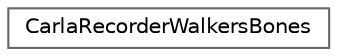 digraph "类继承关系图"
{
 // INTERACTIVE_SVG=YES
 // LATEX_PDF_SIZE
  bgcolor="transparent";
  edge [fontname=Helvetica,fontsize=10,labelfontname=Helvetica,labelfontsize=10];
  node [fontname=Helvetica,fontsize=10,shape=box,height=0.2,width=0.4];
  rankdir="LR";
  Node0 [id="Node000000",label="CarlaRecorderWalkersBones",height=0.2,width=0.4,color="grey40", fillcolor="white", style="filled",URL="$dd/d20/classCarlaRecorderWalkersBones.html",tooltip=" "];
}
